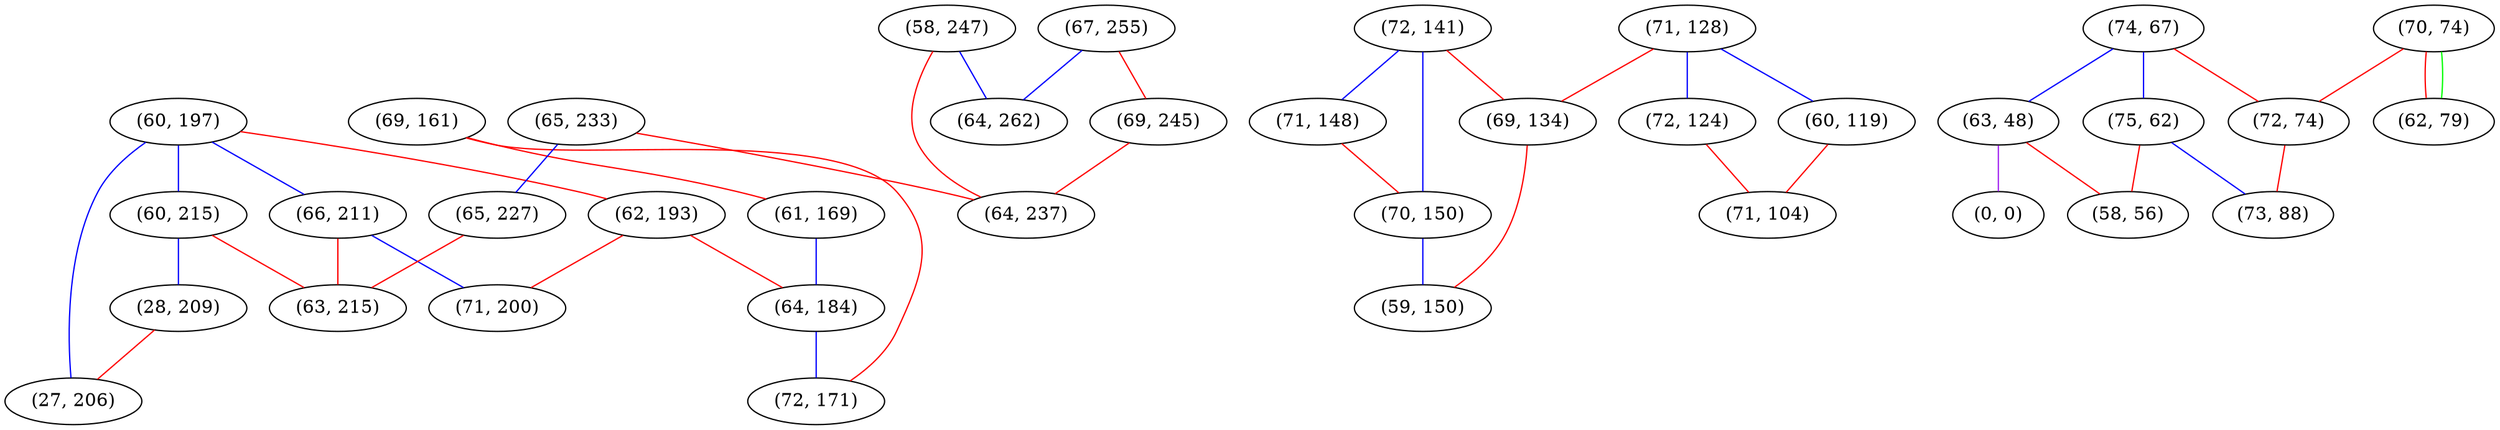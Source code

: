 graph "" {
"(60, 197)";
"(58, 247)";
"(60, 215)";
"(67, 255)";
"(72, 141)";
"(74, 67)";
"(62, 193)";
"(71, 128)";
"(75, 62)";
"(66, 211)";
"(60, 119)";
"(70, 74)";
"(63, 48)";
"(72, 74)";
"(64, 262)";
"(69, 245)";
"(72, 124)";
"(69, 161)";
"(73, 88)";
"(65, 233)";
"(58, 56)";
"(0, 0)";
"(62, 79)";
"(69, 134)";
"(61, 169)";
"(64, 184)";
"(64, 237)";
"(28, 209)";
"(71, 104)";
"(71, 148)";
"(65, 227)";
"(27, 206)";
"(63, 215)";
"(70, 150)";
"(71, 200)";
"(72, 171)";
"(59, 150)";
"(60, 197)" -- "(62, 193)"  [color=red, key=0, weight=1];
"(60, 197)" -- "(66, 211)"  [color=blue, key=0, weight=3];
"(60, 197)" -- "(60, 215)"  [color=blue, key=0, weight=3];
"(60, 197)" -- "(27, 206)"  [color=blue, key=0, weight=3];
"(58, 247)" -- "(64, 262)"  [color=blue, key=0, weight=3];
"(58, 247)" -- "(64, 237)"  [color=red, key=0, weight=1];
"(60, 215)" -- "(28, 209)"  [color=blue, key=0, weight=3];
"(60, 215)" -- "(63, 215)"  [color=red, key=0, weight=1];
"(67, 255)" -- "(64, 262)"  [color=blue, key=0, weight=3];
"(67, 255)" -- "(69, 245)"  [color=red, key=0, weight=1];
"(72, 141)" -- "(69, 134)"  [color=red, key=0, weight=1];
"(72, 141)" -- "(71, 148)"  [color=blue, key=0, weight=3];
"(72, 141)" -- "(70, 150)"  [color=blue, key=0, weight=3];
"(74, 67)" -- "(63, 48)"  [color=blue, key=0, weight=3];
"(74, 67)" -- "(72, 74)"  [color=red, key=0, weight=1];
"(74, 67)" -- "(75, 62)"  [color=blue, key=0, weight=3];
"(62, 193)" -- "(64, 184)"  [color=red, key=0, weight=1];
"(62, 193)" -- "(71, 200)"  [color=red, key=0, weight=1];
"(71, 128)" -- "(69, 134)"  [color=red, key=0, weight=1];
"(71, 128)" -- "(60, 119)"  [color=blue, key=0, weight=3];
"(71, 128)" -- "(72, 124)"  [color=blue, key=0, weight=3];
"(75, 62)" -- "(58, 56)"  [color=red, key=0, weight=1];
"(75, 62)" -- "(73, 88)"  [color=blue, key=0, weight=3];
"(66, 211)" -- "(71, 200)"  [color=blue, key=0, weight=3];
"(66, 211)" -- "(63, 215)"  [color=red, key=0, weight=1];
"(60, 119)" -- "(71, 104)"  [color=red, key=0, weight=1];
"(70, 74)" -- "(62, 79)"  [color=red, key=0, weight=1];
"(70, 74)" -- "(62, 79)"  [color=green, key=1, weight=2];
"(70, 74)" -- "(72, 74)"  [color=red, key=0, weight=1];
"(63, 48)" -- "(58, 56)"  [color=red, key=0, weight=1];
"(63, 48)" -- "(0, 0)"  [color=purple, key=0, weight=4];
"(72, 74)" -- "(73, 88)"  [color=red, key=0, weight=1];
"(69, 245)" -- "(64, 237)"  [color=red, key=0, weight=1];
"(72, 124)" -- "(71, 104)"  [color=red, key=0, weight=1];
"(69, 161)" -- "(61, 169)"  [color=red, key=0, weight=1];
"(69, 161)" -- "(72, 171)"  [color=red, key=0, weight=1];
"(65, 233)" -- "(65, 227)"  [color=blue, key=0, weight=3];
"(65, 233)" -- "(64, 237)"  [color=red, key=0, weight=1];
"(69, 134)" -- "(59, 150)"  [color=red, key=0, weight=1];
"(61, 169)" -- "(64, 184)"  [color=blue, key=0, weight=3];
"(64, 184)" -- "(72, 171)"  [color=blue, key=0, weight=3];
"(28, 209)" -- "(27, 206)"  [color=red, key=0, weight=1];
"(71, 148)" -- "(70, 150)"  [color=red, key=0, weight=1];
"(65, 227)" -- "(63, 215)"  [color=red, key=0, weight=1];
"(70, 150)" -- "(59, 150)"  [color=blue, key=0, weight=3];
}
